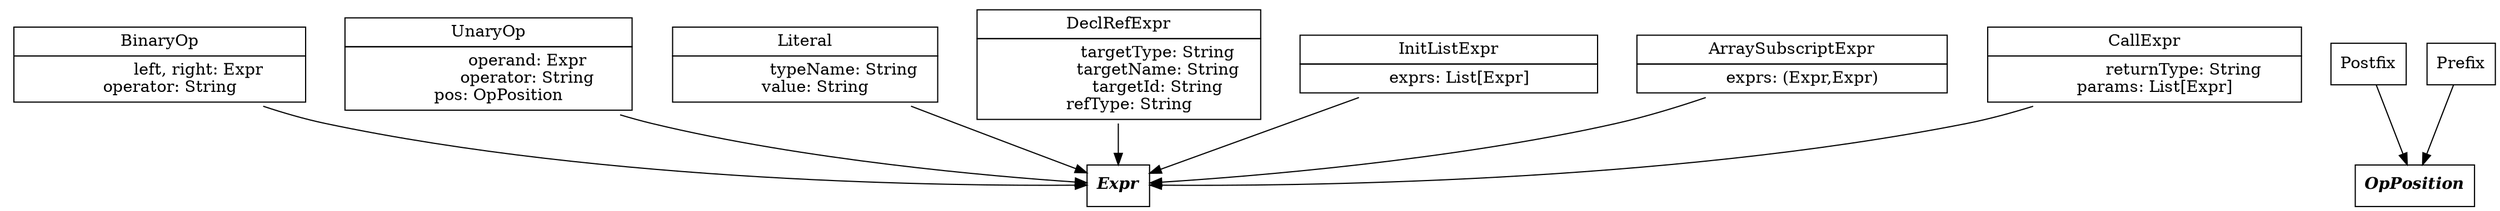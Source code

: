 digraph {
    // nodes
    Expr [shape=box,label=<<I><B>Expr</B></I>>];
    BinaryOp [shape=none,label=<
        <TABLE BORDER="0" CELLBORDER="1" CELLSPACING="0" CELLPADDING="4">
            <TR><TD>BinaryOp</TD></TR>
            <TR><TD>
                left, right: Expr <BR/>
                operator: String
            </TD></TR>        
        </TABLE>
    >];     
    UnaryOp [shape=none,label=<
        <TABLE BORDER="0" CELLBORDER="1" CELLSPACING="0" CELLPADDING="4">
            <TR><TD>UnaryOp</TD></TR>
            <TR><TD>
                operand: Expr <BR/>
                operator: String <BR/>
                pos: OpPosition
            </TD></TR>        
        </TABLE>
    >];
    Literal [shape=none,label=<
        <TABLE BORDER="0" CELLBORDER="1" CELLSPACING="0" CELLPADDING="4">
            <TR><TD>Literal</TD></TR>
            <TR><TD>
                typeName: String <BR/>
                value: String
            </TD></TR>        
        </TABLE>
    >];
    DeclRefExpr [shape=none,label=<
        <TABLE BORDER="0" CELLBORDER="1" CELLSPACING="0" CELLPADDING="4">
            <TR><TD>DeclRefExpr</TD></TR>
            <TR><TD>
                targetType: String <BR/>
                targetName: String <BR/>
                targetId: String <BR/>
                refType: String
            </TD></TR>        
        </TABLE>
    >];
    InitListExpr [shape=none,label=<
        <TABLE BORDER="0" CELLBORDER="1" CELLSPACING="0" CELLPADDING="4">
            <TR><TD>InitListExpr</TD></TR>
            <TR><TD>
                exprs: List[Expr]
            </TD></TR>        
        </TABLE>
    >];
    ArraySubscriptExpr [shape=none,label=<
        <TABLE BORDER="0" CELLBORDER="1" CELLSPACING="0" CELLPADDING="4">
            <TR><TD>ArraySubscriptExpr</TD></TR>
            <TR><TD>
                exprs: (Expr,Expr)
            </TD></TR>        
        </TABLE>
    >];
    CallExpr [shape=none,label=<
        <TABLE BORDER="0" CELLBORDER="1" CELLSPACING="0" CELLPADDING="4">
            <TR><TD>CallExpr</TD></TR>
            <TR><TD>
                returnType: String <BR/>
                params: List[Expr]
            </TD></TR>        
        </TABLE>
    >];
    OpPosition [shape=box,label=<<I><B>OpPosition</B></I>>];
    Postfix [shape=box];
    Prefix [shape=box];
    
    // links    
    Postfix -> OpPosition
    Prefix -> OpPosition
    CallExpr -> Expr
    ArraySubscriptExpr -> Expr
    BinaryOp -> Expr
    UnaryOp -> Expr
    DeclRefExpr -> Expr
    InitListExpr -> Expr
    Literal -> Expr
}